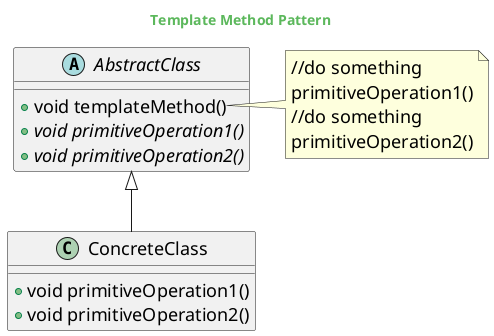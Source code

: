 @startuml

skinparam backgroundcolor transparent
skinparam classFontSize 18
skinparam noteFontSize 18
skinparam arrowFontSize 18
skinparam classAttributeFontSize 18

skinparam titleFontColor #5cb85c

Title Template Method Pattern

abstract class AbstractClass{
    + void templateMethod()
    + {abstract} void primitiveOperation1()
    + {abstract} void primitiveOperation2()
}

class ConcreteClass extends AbstractClass{
    + void primitiveOperation1()
    + void primitiveOperation2()
}

note right of AbstractClass::templateMethod
    //do something
    primitiveOperation1()
    //do something
    primitiveOperation2()
end note

@enduml